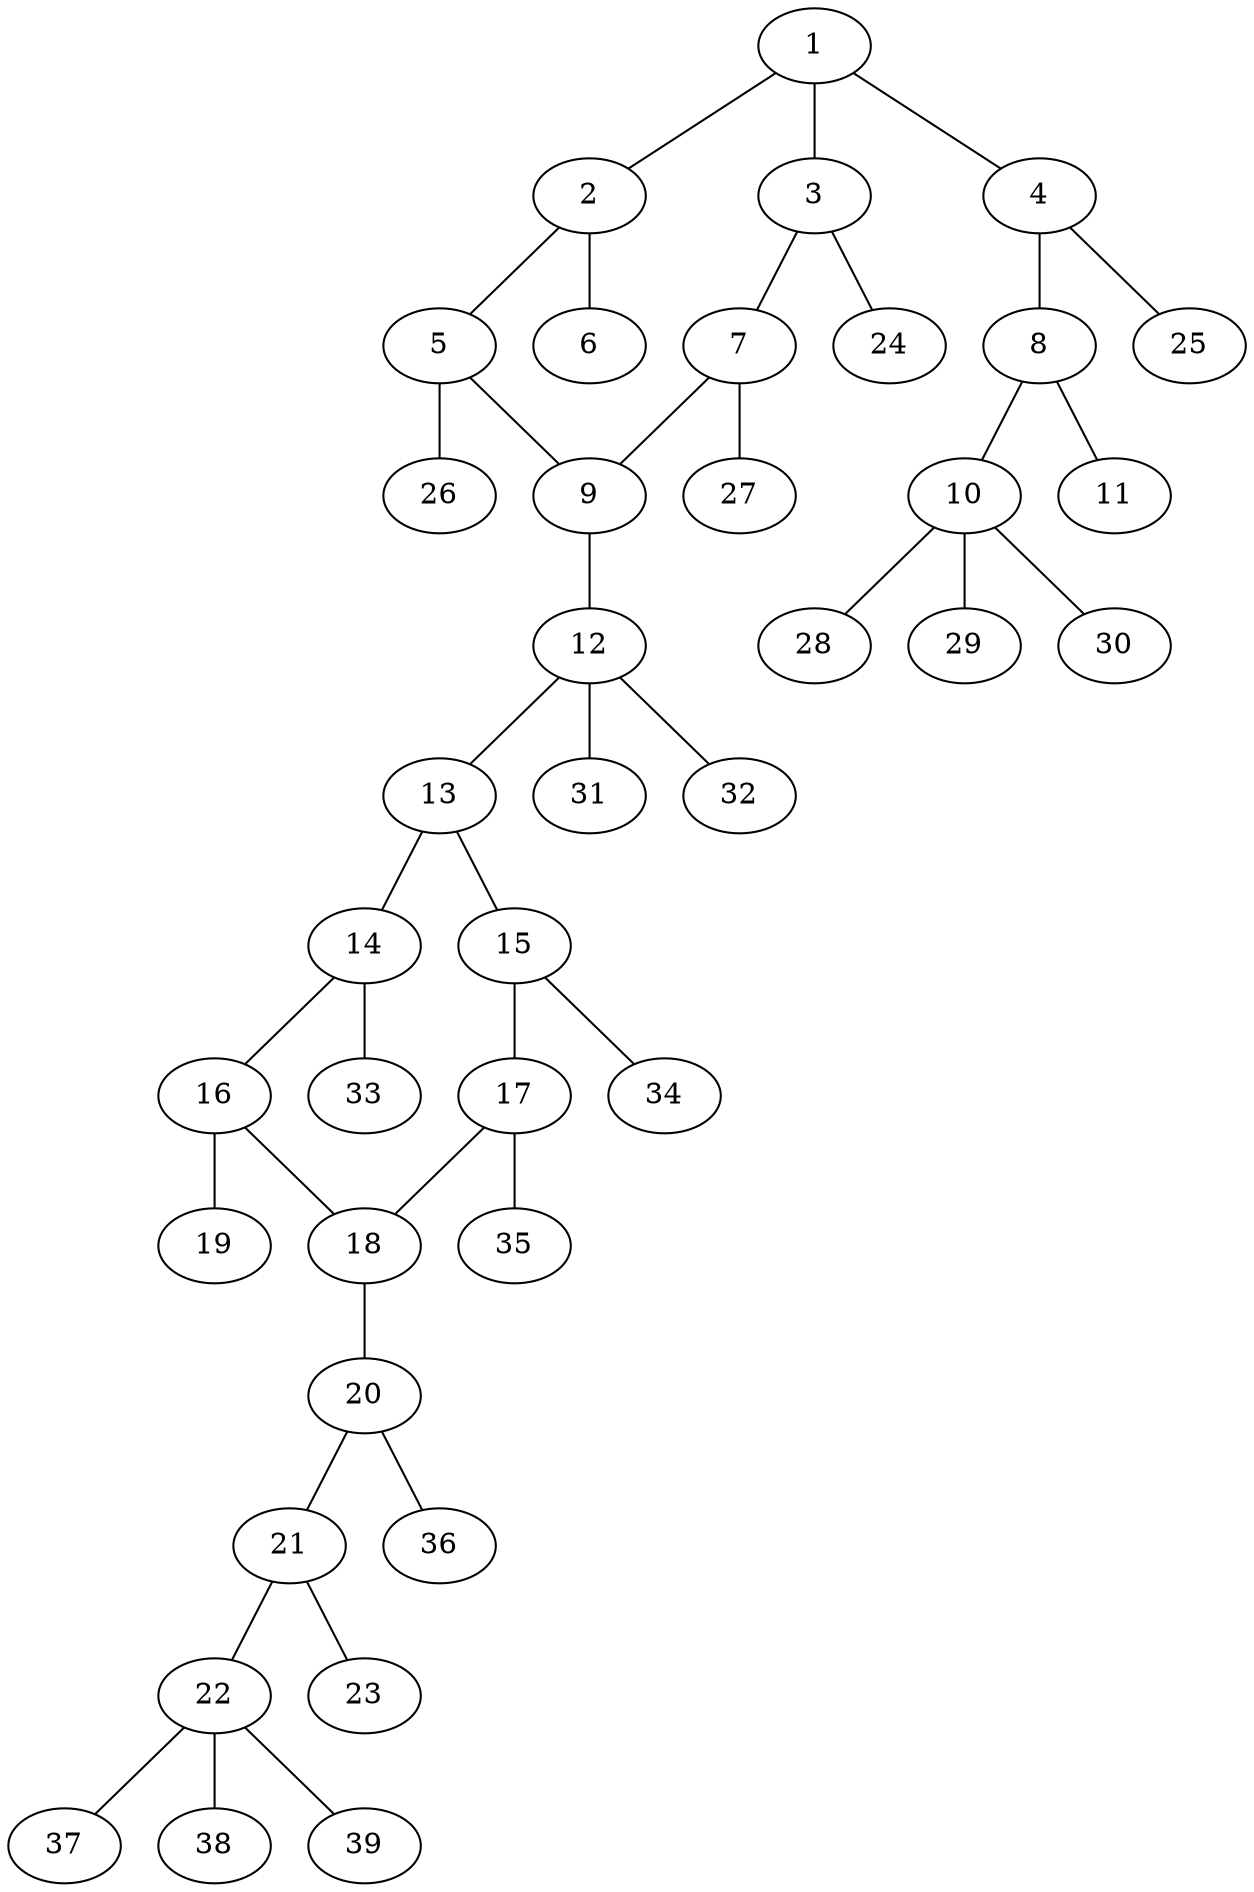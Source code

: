 graph molecule_1985 {
	1	 [chem=C];
	2	 [chem=C];
	1 -- 2	 [valence=1];
	3	 [chem=C];
	1 -- 3	 [valence=2];
	4	 [chem=N];
	1 -- 4	 [valence=1];
	5	 [chem=C];
	2 -- 5	 [valence=2];
	6	 [chem=Cl];
	2 -- 6	 [valence=1];
	7	 [chem=C];
	3 -- 7	 [valence=1];
	24	 [chem=H];
	3 -- 24	 [valence=1];
	8	 [chem=C];
	4 -- 8	 [valence=1];
	25	 [chem=H];
	4 -- 25	 [valence=1];
	9	 [chem=C];
	5 -- 9	 [valence=1];
	26	 [chem=H];
	5 -- 26	 [valence=1];
	7 -- 9	 [valence=2];
	27	 [chem=H];
	7 -- 27	 [valence=1];
	10	 [chem=C];
	8 -- 10	 [valence=1];
	11	 [chem=O];
	8 -- 11	 [valence=2];
	12	 [chem=C];
	9 -- 12	 [valence=1];
	28	 [chem=H];
	10 -- 28	 [valence=1];
	29	 [chem=H];
	10 -- 29	 [valence=1];
	30	 [chem=H];
	10 -- 30	 [valence=1];
	13	 [chem=C];
	12 -- 13	 [valence=1];
	31	 [chem=H];
	12 -- 31	 [valence=1];
	32	 [chem=H];
	12 -- 32	 [valence=1];
	14	 [chem=C];
	13 -- 14	 [valence=1];
	15	 [chem=C];
	13 -- 15	 [valence=2];
	16	 [chem=C];
	14 -- 16	 [valence=2];
	33	 [chem=H];
	14 -- 33	 [valence=1];
	17	 [chem=C];
	15 -- 17	 [valence=1];
	34	 [chem=H];
	15 -- 34	 [valence=1];
	18	 [chem=C];
	16 -- 18	 [valence=1];
	19	 [chem=Cl];
	16 -- 19	 [valence=1];
	17 -- 18	 [valence=2];
	35	 [chem=H];
	17 -- 35	 [valence=1];
	20	 [chem=N];
	18 -- 20	 [valence=1];
	21	 [chem=C];
	20 -- 21	 [valence=1];
	36	 [chem=H];
	20 -- 36	 [valence=1];
	22	 [chem=C];
	21 -- 22	 [valence=1];
	23	 [chem=O];
	21 -- 23	 [valence=2];
	37	 [chem=H];
	22 -- 37	 [valence=1];
	38	 [chem=H];
	22 -- 38	 [valence=1];
	39	 [chem=H];
	22 -- 39	 [valence=1];
}
